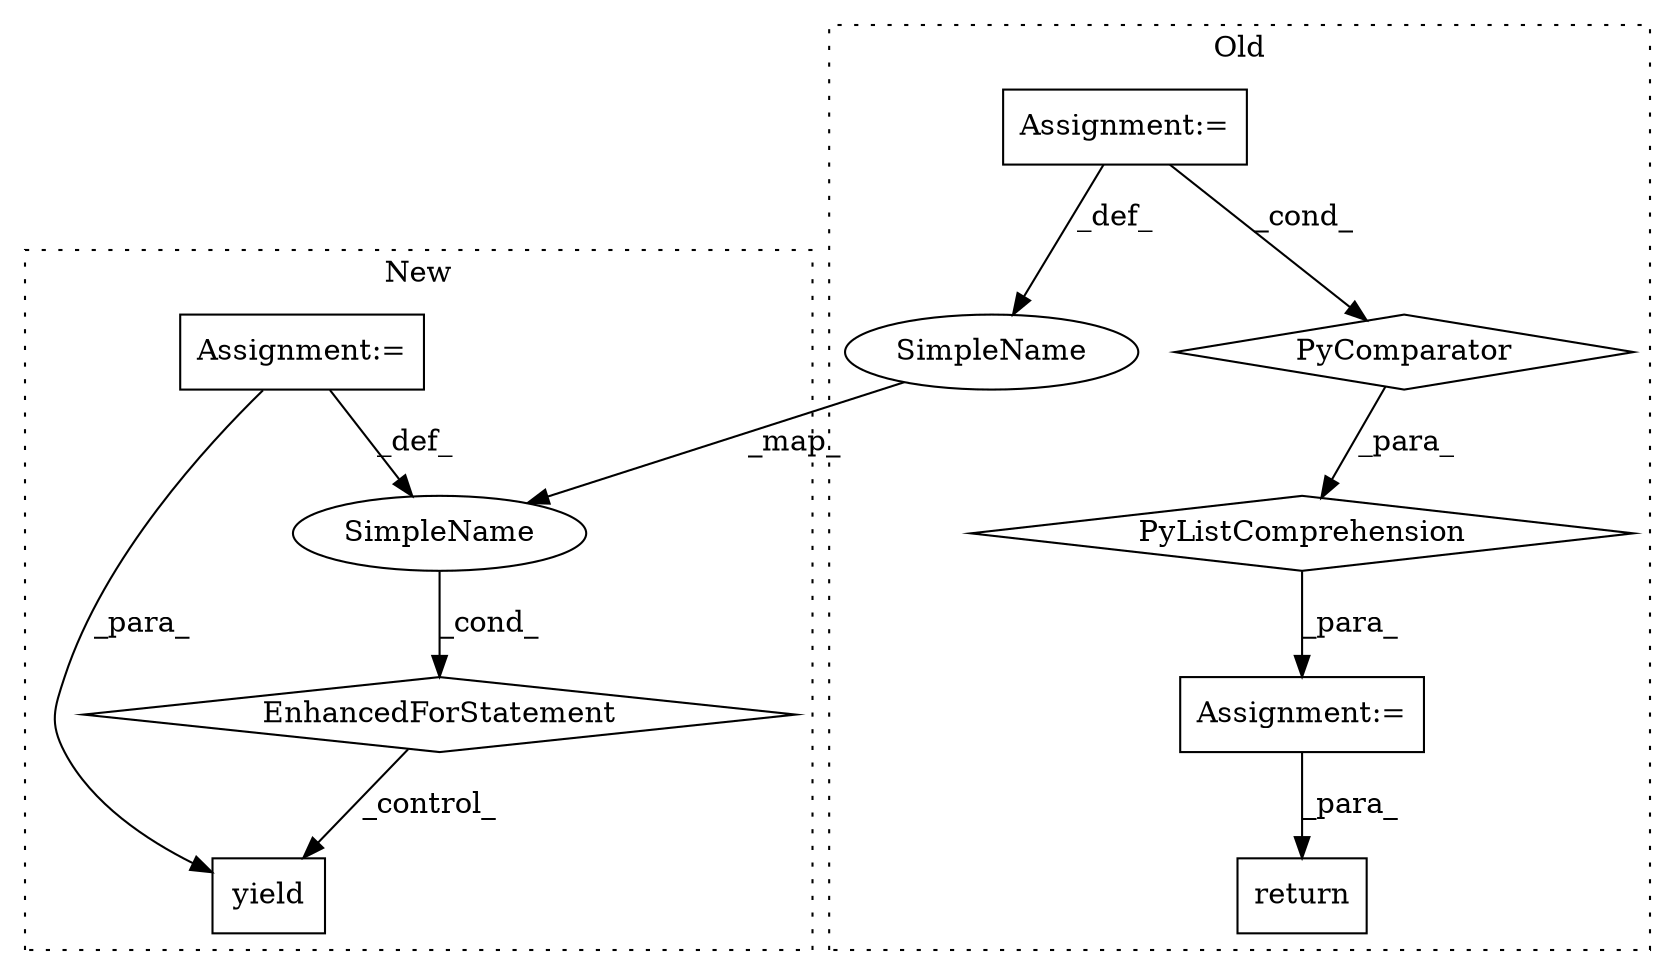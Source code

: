 digraph G {
subgraph cluster0 {
1 [label="PyComparator" a="113" s="8827" l="30" shape="diamond"];
3 [label="Assignment:=" a="7" s="8827" l="30" shape="box"];
6 [label="return" a="41" s="8865" l="7" shape="box"];
8 [label="SimpleName" a="42" s="8830" l="4" shape="ellipse"];
9 [label="PyListComprehension" a="109" s="8734" l="136" shape="diamond"];
10 [label="Assignment:=" a="7" s="8717" l="17" shape="box"];
label = "Old";
style="dotted";
}
subgraph cluster1 {
2 [label="yield" a="112" s="9873" l="7" shape="box"];
4 [label="Assignment:=" a="7" s="9484" l="12" shape="box"];
5 [label="EnhancedForStatement" a="70" s="9796,9863" l="53,2" shape="diamond"];
7 [label="SimpleName" a="42" s="9853" l="3" shape="ellipse"];
label = "New";
style="dotted";
}
1 -> 9 [label="_para_"];
3 -> 8 [label="_def_"];
3 -> 1 [label="_cond_"];
4 -> 2 [label="_para_"];
4 -> 7 [label="_def_"];
5 -> 2 [label="_control_"];
7 -> 5 [label="_cond_"];
8 -> 7 [label="_map_"];
9 -> 10 [label="_para_"];
10 -> 6 [label="_para_"];
}